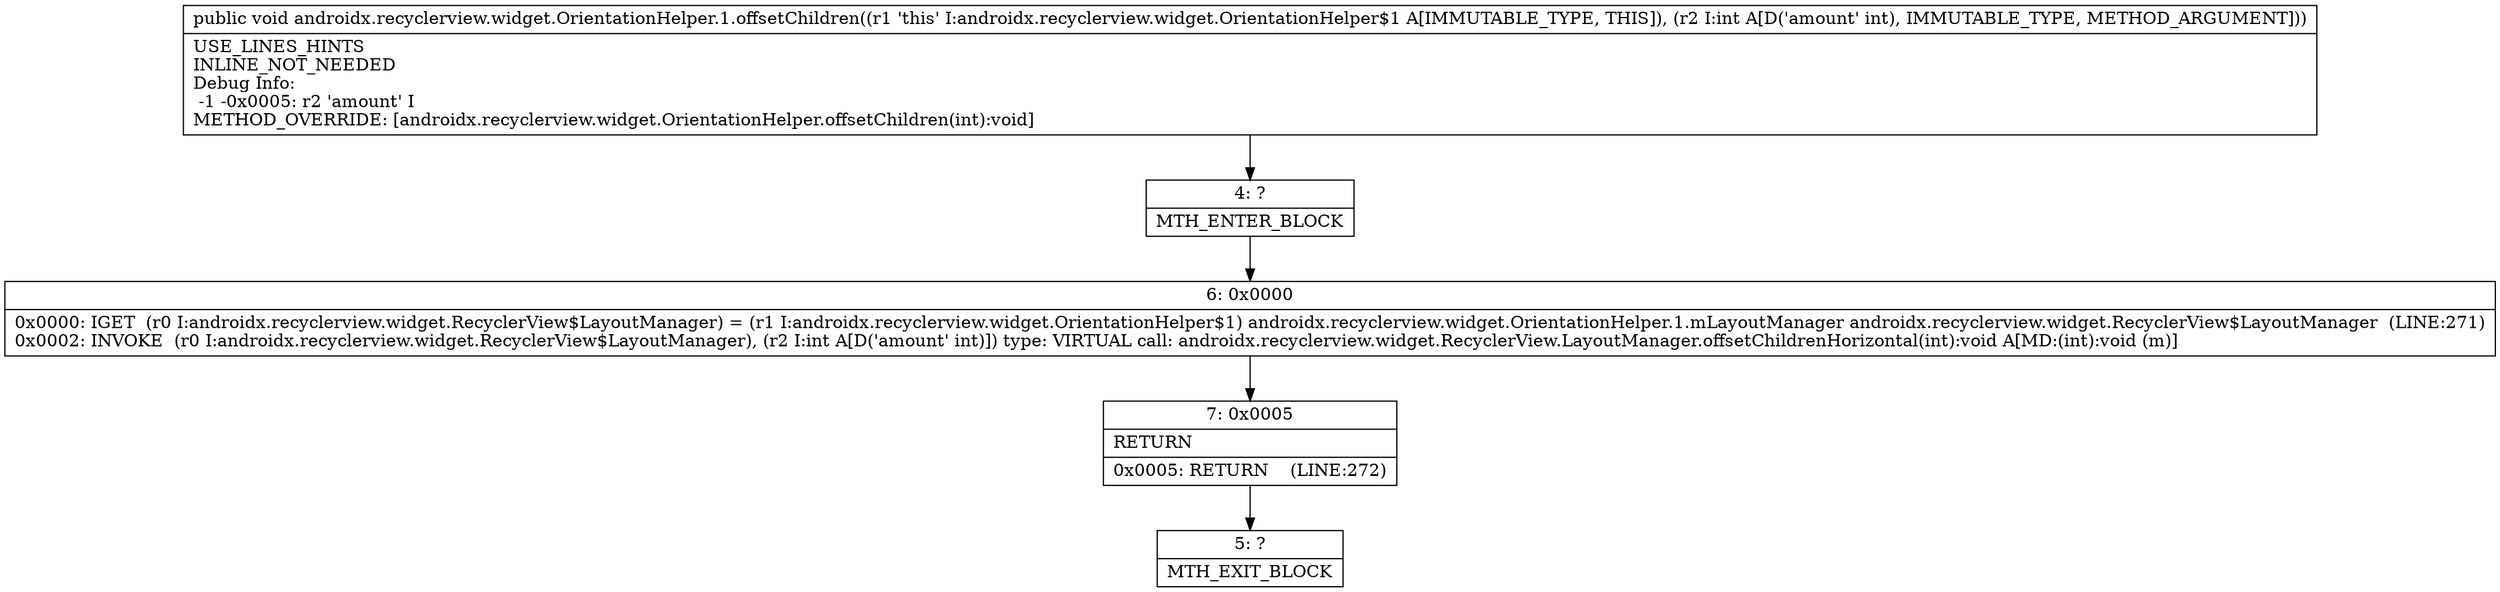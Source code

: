 digraph "CFG forandroidx.recyclerview.widget.OrientationHelper.1.offsetChildren(I)V" {
Node_4 [shape=record,label="{4\:\ ?|MTH_ENTER_BLOCK\l}"];
Node_6 [shape=record,label="{6\:\ 0x0000|0x0000: IGET  (r0 I:androidx.recyclerview.widget.RecyclerView$LayoutManager) = (r1 I:androidx.recyclerview.widget.OrientationHelper$1) androidx.recyclerview.widget.OrientationHelper.1.mLayoutManager androidx.recyclerview.widget.RecyclerView$LayoutManager  (LINE:271)\l0x0002: INVOKE  (r0 I:androidx.recyclerview.widget.RecyclerView$LayoutManager), (r2 I:int A[D('amount' int)]) type: VIRTUAL call: androidx.recyclerview.widget.RecyclerView.LayoutManager.offsetChildrenHorizontal(int):void A[MD:(int):void (m)]\l}"];
Node_7 [shape=record,label="{7\:\ 0x0005|RETURN\l|0x0005: RETURN    (LINE:272)\l}"];
Node_5 [shape=record,label="{5\:\ ?|MTH_EXIT_BLOCK\l}"];
MethodNode[shape=record,label="{public void androidx.recyclerview.widget.OrientationHelper.1.offsetChildren((r1 'this' I:androidx.recyclerview.widget.OrientationHelper$1 A[IMMUTABLE_TYPE, THIS]), (r2 I:int A[D('amount' int), IMMUTABLE_TYPE, METHOD_ARGUMENT]))  | USE_LINES_HINTS\lINLINE_NOT_NEEDED\lDebug Info:\l  \-1 \-0x0005: r2 'amount' I\lMETHOD_OVERRIDE: [androidx.recyclerview.widget.OrientationHelper.offsetChildren(int):void]\l}"];
MethodNode -> Node_4;Node_4 -> Node_6;
Node_6 -> Node_7;
Node_7 -> Node_5;
}

